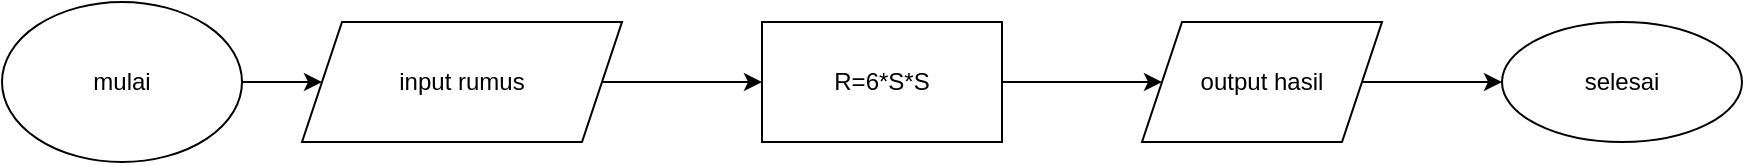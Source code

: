 <mxfile version="17.4.2" type="device"><diagram id="sK9WDPEBuekYYSJv8_Kh" name="Page-1"><mxGraphModel dx="1021" dy="507" grid="1" gridSize="10" guides="1" tooltips="1" connect="1" arrows="1" fold="1" page="1" pageScale="1" pageWidth="850" pageHeight="1100" math="0" shadow="0"><root><mxCell id="0"/><mxCell id="1" parent="0"/><mxCell id="qJyObCEtJQO0qBKb2FLX-1" style="edgeStyle=orthogonalEdgeStyle;rounded=0;orthogonalLoop=1;jettySize=auto;html=1;" edge="1" parent="1" source="qJyObCEtJQO0qBKb2FLX-2" target="qJyObCEtJQO0qBKb2FLX-4"><mxGeometry relative="1" as="geometry"><mxPoint x="530" y="970" as="targetPoint"/></mxGeometry></mxCell><mxCell id="qJyObCEtJQO0qBKb2FLX-2" value="mulai" style="ellipse;whiteSpace=wrap;html=1;" vertex="1" parent="1"><mxGeometry x="60" y="950" width="120" height="80" as="geometry"/></mxCell><mxCell id="qJyObCEtJQO0qBKb2FLX-3" style="edgeStyle=orthogonalEdgeStyle;rounded=0;orthogonalLoop=1;jettySize=auto;html=1;entryX=0;entryY=0.5;entryDx=0;entryDy=0;" edge="1" parent="1" source="qJyObCEtJQO0qBKb2FLX-4" target="qJyObCEtJQO0qBKb2FLX-6"><mxGeometry relative="1" as="geometry"><mxPoint x="680" y="970" as="targetPoint"/></mxGeometry></mxCell><mxCell id="qJyObCEtJQO0qBKb2FLX-4" value="input rumus" style="shape=parallelogram;perimeter=parallelogramPerimeter;whiteSpace=wrap;html=1;fixedSize=1;" vertex="1" parent="1"><mxGeometry x="210" y="960" width="160" height="60" as="geometry"/></mxCell><mxCell id="qJyObCEtJQO0qBKb2FLX-5" style="edgeStyle=orthogonalEdgeStyle;rounded=0;orthogonalLoop=1;jettySize=auto;html=1;entryX=0;entryY=0.5;entryDx=0;entryDy=0;" edge="1" parent="1" source="qJyObCEtJQO0qBKb2FLX-6" target="qJyObCEtJQO0qBKb2FLX-8"><mxGeometry relative="1" as="geometry"><mxPoint x="940" y="970" as="targetPoint"/></mxGeometry></mxCell><mxCell id="qJyObCEtJQO0qBKb2FLX-6" value="R=6*S*S" style="rounded=0;whiteSpace=wrap;html=1;" vertex="1" parent="1"><mxGeometry x="440" y="960" width="120" height="60" as="geometry"/></mxCell><mxCell id="qJyObCEtJQO0qBKb2FLX-7" value="" style="edgeStyle=orthogonalEdgeStyle;rounded=0;orthogonalLoop=1;jettySize=auto;html=1;" edge="1" parent="1" source="qJyObCEtJQO0qBKb2FLX-8" target="qJyObCEtJQO0qBKb2FLX-9"><mxGeometry relative="1" as="geometry"/></mxCell><mxCell id="qJyObCEtJQO0qBKb2FLX-8" value="output hasil" style="shape=parallelogram;perimeter=parallelogramPerimeter;whiteSpace=wrap;html=1;fixedSize=1;" vertex="1" parent="1"><mxGeometry x="630" y="960" width="120" height="60" as="geometry"/></mxCell><mxCell id="qJyObCEtJQO0qBKb2FLX-9" value="selesai" style="ellipse;whiteSpace=wrap;html=1;" vertex="1" parent="1"><mxGeometry x="810" y="960" width="120" height="60" as="geometry"/></mxCell></root></mxGraphModel></diagram></mxfile>